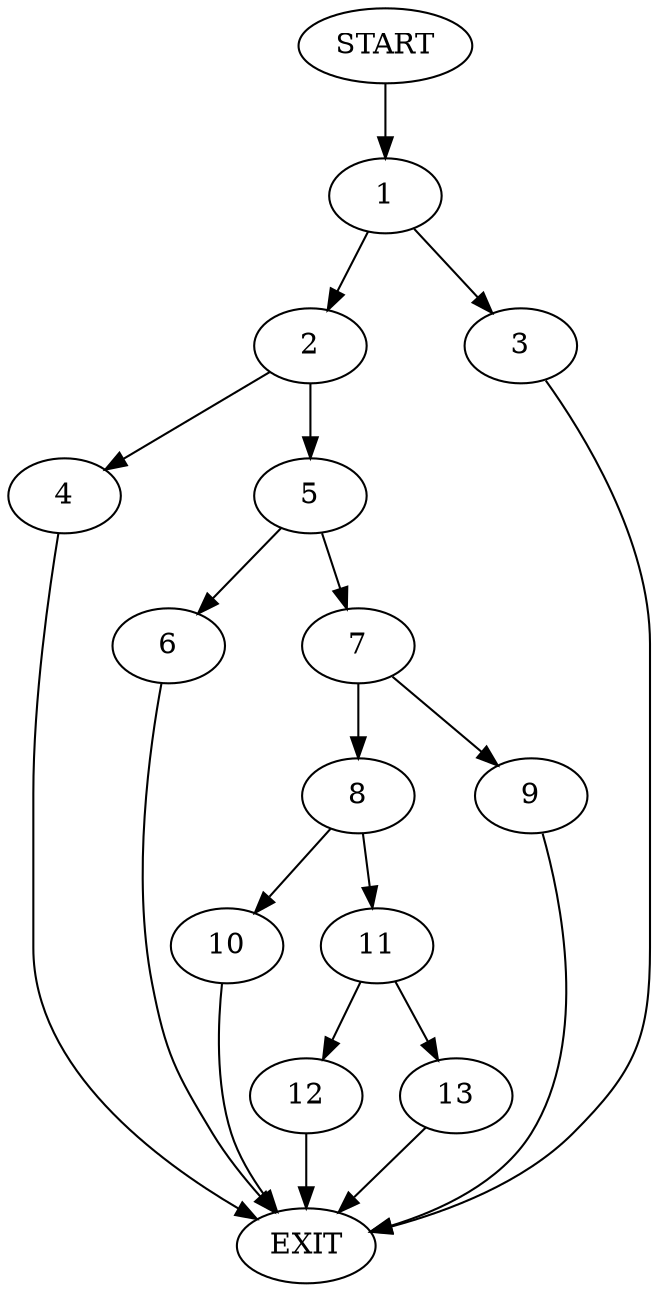 digraph {
0 [label="START"]
14 [label="EXIT"]
0 -> 1
1 -> 2
1 -> 3
3 -> 14
2 -> 4
2 -> 5
5 -> 6
5 -> 7
4 -> 14
6 -> 14
7 -> 8
7 -> 9
9 -> 14
8 -> 10
8 -> 11
11 -> 12
11 -> 13
10 -> 14
12 -> 14
13 -> 14
}
